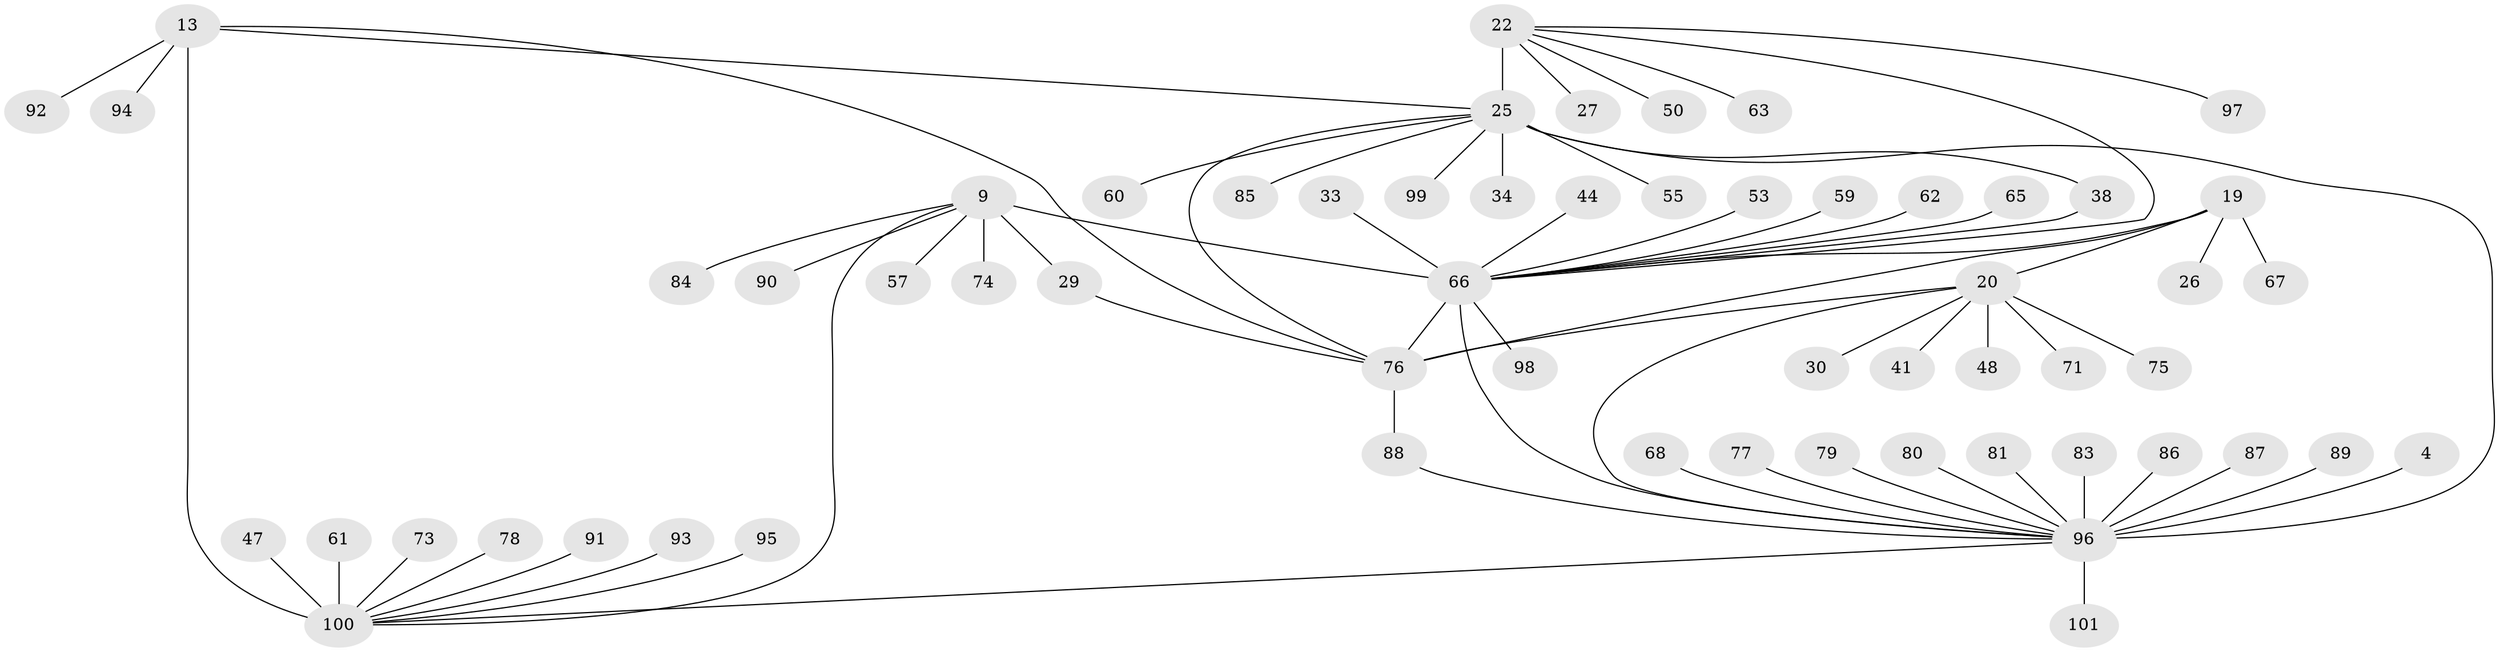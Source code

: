 // original degree distribution, {9: 0.019801980198019802, 13: 0.009900990099009901, 4: 0.0297029702970297, 10: 0.019801980198019802, 8: 0.06930693069306931, 6: 0.039603960396039604, 7: 0.039603960396039604, 5: 0.019801980198019802, 11: 0.009900990099009901, 1: 0.5346534653465347, 2: 0.16831683168316833, 3: 0.039603960396039604}
// Generated by graph-tools (version 1.1) at 2025/57/03/04/25 21:57:42]
// undirected, 60 vertices, 70 edges
graph export_dot {
graph [start="1"]
  node [color=gray90,style=filled];
  4 [super="+3"];
  9 [super="+8"];
  13 [super="+11"];
  19 [super="+17"];
  20 [super="+18"];
  22 [super="+21"];
  25 [super="+23+24"];
  26;
  27;
  29;
  30;
  33;
  34;
  38;
  41;
  44;
  47;
  48;
  50;
  53;
  55 [super="+28"];
  57;
  59 [super="+40"];
  60 [super="+36+37"];
  61;
  62;
  63;
  65;
  66 [super="+42+31+10+32"];
  67;
  68 [super="+56"];
  71;
  73;
  74;
  75 [super="+46"];
  76 [super="+58+16"];
  77;
  78;
  79;
  80;
  81;
  83;
  84;
  85;
  86 [super="+82"];
  87;
  88;
  89 [super="+54+70"];
  90 [super="+72"];
  91 [super="+64"];
  92;
  93;
  94;
  95;
  96 [super="+43+5+2+39+49+51"];
  97;
  98;
  99;
  100 [super="+69+35"];
  101;
  4 -- 96 [weight=6];
  9 -- 29;
  9 -- 84;
  9 -- 74;
  9 -- 57;
  9 -- 66 [weight=6];
  9 -- 90;
  9 -- 100;
  13 -- 92;
  13 -- 94;
  13 -- 25;
  13 -- 76;
  13 -- 100 [weight=6];
  19 -- 20 [weight=4];
  19 -- 67;
  19 -- 26;
  19 -- 76 [weight=2];
  19 -- 66;
  20 -- 30;
  20 -- 71;
  20 -- 41;
  20 -- 48;
  20 -- 96 [weight=2];
  20 -- 76 [weight=2];
  20 -- 75;
  22 -- 25 [weight=6];
  22 -- 27;
  22 -- 50;
  22 -- 97;
  22 -- 63;
  22 -- 66;
  25 -- 85;
  25 -- 99;
  25 -- 38;
  25 -- 60;
  25 -- 96 [weight=2];
  25 -- 34;
  25 -- 76 [weight=2];
  25 -- 55;
  29 -- 76;
  33 -- 66;
  38 -- 66;
  44 -- 66;
  47 -- 100;
  53 -- 66;
  59 -- 66;
  61 -- 100;
  62 -- 66;
  65 -- 66;
  66 -- 96 [weight=2];
  66 -- 76 [weight=3];
  66 -- 98;
  68 -- 96;
  73 -- 100;
  76 -- 88;
  77 -- 96;
  78 -- 100;
  79 -- 96;
  80 -- 96;
  81 -- 96;
  83 -- 96;
  86 -- 96;
  87 -- 96;
  88 -- 96;
  89 -- 96;
  91 -- 100;
  93 -- 100;
  95 -- 100;
  96 -- 101;
  96 -- 100;
}
